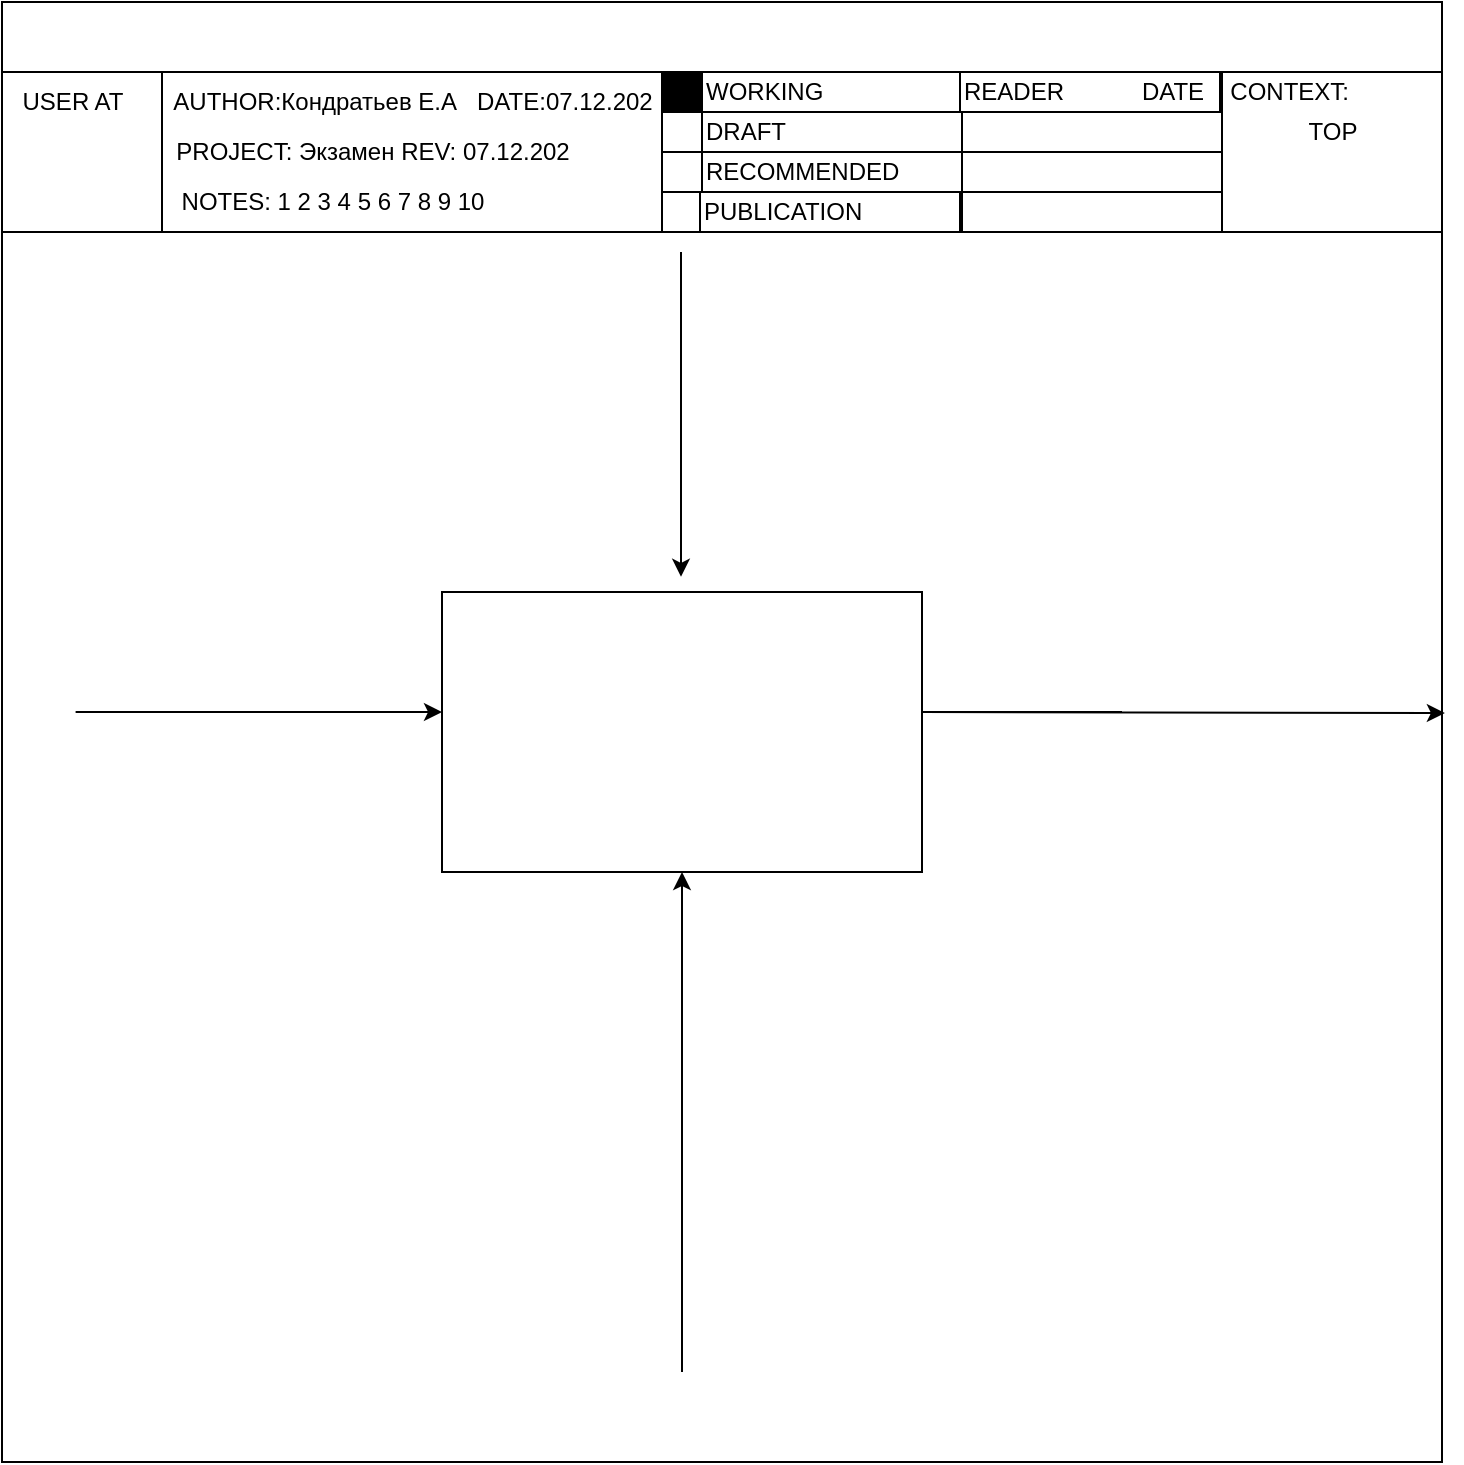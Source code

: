 <mxfile version="20.6.0" type="github">
  <diagram id="HF_OiDbyZWDSJgENQruM" name="Страница 1">
    <mxGraphModel dx="460" dy="1953" grid="1" gridSize="10" guides="1" tooltips="1" connect="1" arrows="1" fold="1" page="1" pageScale="1" pageWidth="827" pageHeight="1169" math="0" shadow="0">
      <root>
        <mxCell id="0" />
        <mxCell id="1" parent="0" />
        <mxCell id="kSz5MUQY_ljjsIC7Jj1d-1" value="" style="rounded=0;whiteSpace=wrap;html=1;" parent="1" vertex="1">
          <mxGeometry y="-35" width="720" height="730" as="geometry" />
        </mxCell>
        <mxCell id="kSz5MUQY_ljjsIC7Jj1d-2" value="" style="rounded=0;whiteSpace=wrap;html=1;" parent="1" vertex="1">
          <mxGeometry width="80" height="80" as="geometry" />
        </mxCell>
        <mxCell id="kSz5MUQY_ljjsIC7Jj1d-3" value="USER AT" style="text;html=1;align=center;verticalAlign=middle;resizable=0;points=[];autosize=1;strokeColor=none;fillColor=none;" parent="1" vertex="1">
          <mxGeometry width="70" height="30" as="geometry" />
        </mxCell>
        <mxCell id="kSz5MUQY_ljjsIC7Jj1d-4" value="" style="rounded=0;whiteSpace=wrap;html=1;" parent="1" vertex="1">
          <mxGeometry x="80" width="250" height="80" as="geometry" />
        </mxCell>
        <mxCell id="kSz5MUQY_ljjsIC7Jj1d-5" value="AUTHOR:Кондратьев Е.А&amp;nbsp; &amp;nbsp;DATE:07.12.202" style="text;html=1;align=center;verticalAlign=middle;resizable=0;points=[];autosize=1;strokeColor=none;fillColor=none;" parent="1" vertex="1">
          <mxGeometry x="70" width="270" height="30" as="geometry" />
        </mxCell>
        <mxCell id="kSz5MUQY_ljjsIC7Jj1d-6" value="PROJECT: Экзамен REV: 07.12.202" style="text;html=1;align=center;verticalAlign=middle;resizable=0;points=[];autosize=1;strokeColor=none;fillColor=none;" parent="1" vertex="1">
          <mxGeometry x="70" y="25" width="230" height="30" as="geometry" />
        </mxCell>
        <mxCell id="kSz5MUQY_ljjsIC7Jj1d-7" value="NOTES: 1 2 3 4 5 6 7 8 9 10" style="text;html=1;align=center;verticalAlign=middle;resizable=0;points=[];autosize=1;strokeColor=none;fillColor=none;" parent="1" vertex="1">
          <mxGeometry x="80" y="50" width="170" height="30" as="geometry" />
        </mxCell>
        <mxCell id="kSz5MUQY_ljjsIC7Jj1d-8" value="" style="rounded=0;whiteSpace=wrap;html=1;fillColor=#000000;" parent="1" vertex="1">
          <mxGeometry x="330" width="20" height="20" as="geometry" />
        </mxCell>
        <mxCell id="kSz5MUQY_ljjsIC7Jj1d-9" value="" style="rounded=0;whiteSpace=wrap;html=1;" parent="1" vertex="1">
          <mxGeometry x="330" y="20" width="20" height="20" as="geometry" />
        </mxCell>
        <mxCell id="kSz5MUQY_ljjsIC7Jj1d-10" value="" style="rounded=0;whiteSpace=wrap;html=1;" parent="1" vertex="1">
          <mxGeometry x="330" y="40" width="20" height="20" as="geometry" />
        </mxCell>
        <mxCell id="kSz5MUQY_ljjsIC7Jj1d-11" value="" style="rounded=0;whiteSpace=wrap;html=1;" parent="1" vertex="1">
          <mxGeometry x="330" y="60" width="20" height="20" as="geometry" />
        </mxCell>
        <mxCell id="kSz5MUQY_ljjsIC7Jj1d-13" value="DRAFT" style="rounded=0;whiteSpace=wrap;html=1;align=left;" parent="1" vertex="1">
          <mxGeometry x="350" y="20" width="130" height="20" as="geometry" />
        </mxCell>
        <mxCell id="kSz5MUQY_ljjsIC7Jj1d-14" value="RECOMMENDED" style="rounded=0;whiteSpace=wrap;html=1;align=left;" parent="1" vertex="1">
          <mxGeometry x="350" y="40" width="130" height="20" as="geometry" />
        </mxCell>
        <mxCell id="kSz5MUQY_ljjsIC7Jj1d-15" value="PUBLICATION" style="rounded=0;whiteSpace=wrap;html=1;align=left;" parent="1" vertex="1">
          <mxGeometry x="349" y="60" width="130" height="20" as="geometry" />
        </mxCell>
        <mxCell id="kSz5MUQY_ljjsIC7Jj1d-12" value="WORKING" style="rounded=0;whiteSpace=wrap;html=1;align=left;" parent="1" vertex="1">
          <mxGeometry x="350" width="130" height="20" as="geometry" />
        </mxCell>
        <mxCell id="kSz5MUQY_ljjsIC7Jj1d-18" value="" style="rounded=0;whiteSpace=wrap;html=1;" parent="1" vertex="1">
          <mxGeometry x="480" y="20" width="130" height="20" as="geometry" />
        </mxCell>
        <mxCell id="kSz5MUQY_ljjsIC7Jj1d-19" value="" style="rounded=0;whiteSpace=wrap;html=1;" parent="1" vertex="1">
          <mxGeometry x="480" y="40" width="130" height="20" as="geometry" />
        </mxCell>
        <mxCell id="kSz5MUQY_ljjsIC7Jj1d-20" value="" style="rounded=0;whiteSpace=wrap;html=1;" parent="1" vertex="1">
          <mxGeometry x="480" y="60" width="130" height="20" as="geometry" />
        </mxCell>
        <mxCell id="kSz5MUQY_ljjsIC7Jj1d-21" value="&lt;div style=&quot;&quot;&gt;&lt;span style=&quot;background-color: initial;&quot;&gt;READER&amp;nbsp;&lt;/span&gt;&lt;/div&gt;" style="rounded=0;whiteSpace=wrap;html=1;align=left;" parent="1" vertex="1">
          <mxGeometry x="479" width="130" height="20" as="geometry" />
        </mxCell>
        <mxCell id="kSz5MUQY_ljjsIC7Jj1d-22" value="DATE" style="text;html=1;align=center;verticalAlign=middle;resizable=0;points=[];autosize=1;strokeColor=none;fillColor=none;" parent="1" vertex="1">
          <mxGeometry x="560" y="-5" width="50" height="30" as="geometry" />
        </mxCell>
        <mxCell id="kSz5MUQY_ljjsIC7Jj1d-24" value="" style="rounded=0;whiteSpace=wrap;html=1;" parent="1" vertex="1">
          <mxGeometry x="610" width="110" height="80" as="geometry" />
        </mxCell>
        <mxCell id="kSz5MUQY_ljjsIC7Jj1d-25" value="CONTEXT:&amp;nbsp;" style="text;html=1;align=center;verticalAlign=middle;resizable=0;points=[];autosize=1;strokeColor=none;fillColor=none;" parent="1" vertex="1">
          <mxGeometry x="600" y="-5" width="90" height="30" as="geometry" />
        </mxCell>
        <mxCell id="kSz5MUQY_ljjsIC7Jj1d-26" value="TOP" style="text;html=1;align=center;verticalAlign=middle;resizable=0;points=[];autosize=1;strokeColor=none;fillColor=none;" parent="1" vertex="1">
          <mxGeometry x="640" y="15" width="50" height="30" as="geometry" />
        </mxCell>
        <mxCell id="kSz5MUQY_ljjsIC7Jj1d-28" value="" style="endArrow=classic;html=1;rounded=0;" parent="1" edge="1">
          <mxGeometry width="50" height="50" relative="1" as="geometry">
            <mxPoint x="339.5" y="90" as="sourcePoint" />
            <mxPoint x="339.5" y="252.4" as="targetPoint" />
          </mxGeometry>
        </mxCell>
        <mxCell id="kSz5MUQY_ljjsIC7Jj1d-29" value="" style="rounded=0;whiteSpace=wrap;html=1;" parent="1" vertex="1">
          <mxGeometry x="220" y="260" width="240" height="140" as="geometry" />
        </mxCell>
        <mxCell id="kSz5MUQY_ljjsIC7Jj1d-31" value="" style="endArrow=classic;html=1;rounded=0;" parent="1" edge="1">
          <mxGeometry width="50" height="50" relative="1" as="geometry">
            <mxPoint x="36.8" y="320" as="sourcePoint" />
            <mxPoint x="220" y="320" as="targetPoint" />
          </mxGeometry>
        </mxCell>
        <mxCell id="kSz5MUQY_ljjsIC7Jj1d-32" value="" style="endArrow=classic;html=1;rounded=0;entryX=1.002;entryY=0.487;entryDx=0;entryDy=0;entryPerimeter=0;" parent="1" target="kSz5MUQY_ljjsIC7Jj1d-1" edge="1">
          <mxGeometry width="50" height="50" relative="1" as="geometry">
            <mxPoint x="560" y="320" as="sourcePoint" />
            <mxPoint x="680" y="290" as="targetPoint" />
            <Array as="points">
              <mxPoint x="460" y="320" />
            </Array>
          </mxGeometry>
        </mxCell>
        <mxCell id="UscRjl-F17IV3e_IvT2--1" value="" style="endArrow=classic;html=1;rounded=0;" edge="1" parent="1">
          <mxGeometry width="50" height="50" relative="1" as="geometry">
            <mxPoint x="340" y="650" as="sourcePoint" />
            <mxPoint x="340" y="400" as="targetPoint" />
          </mxGeometry>
        </mxCell>
      </root>
    </mxGraphModel>
  </diagram>
</mxfile>
